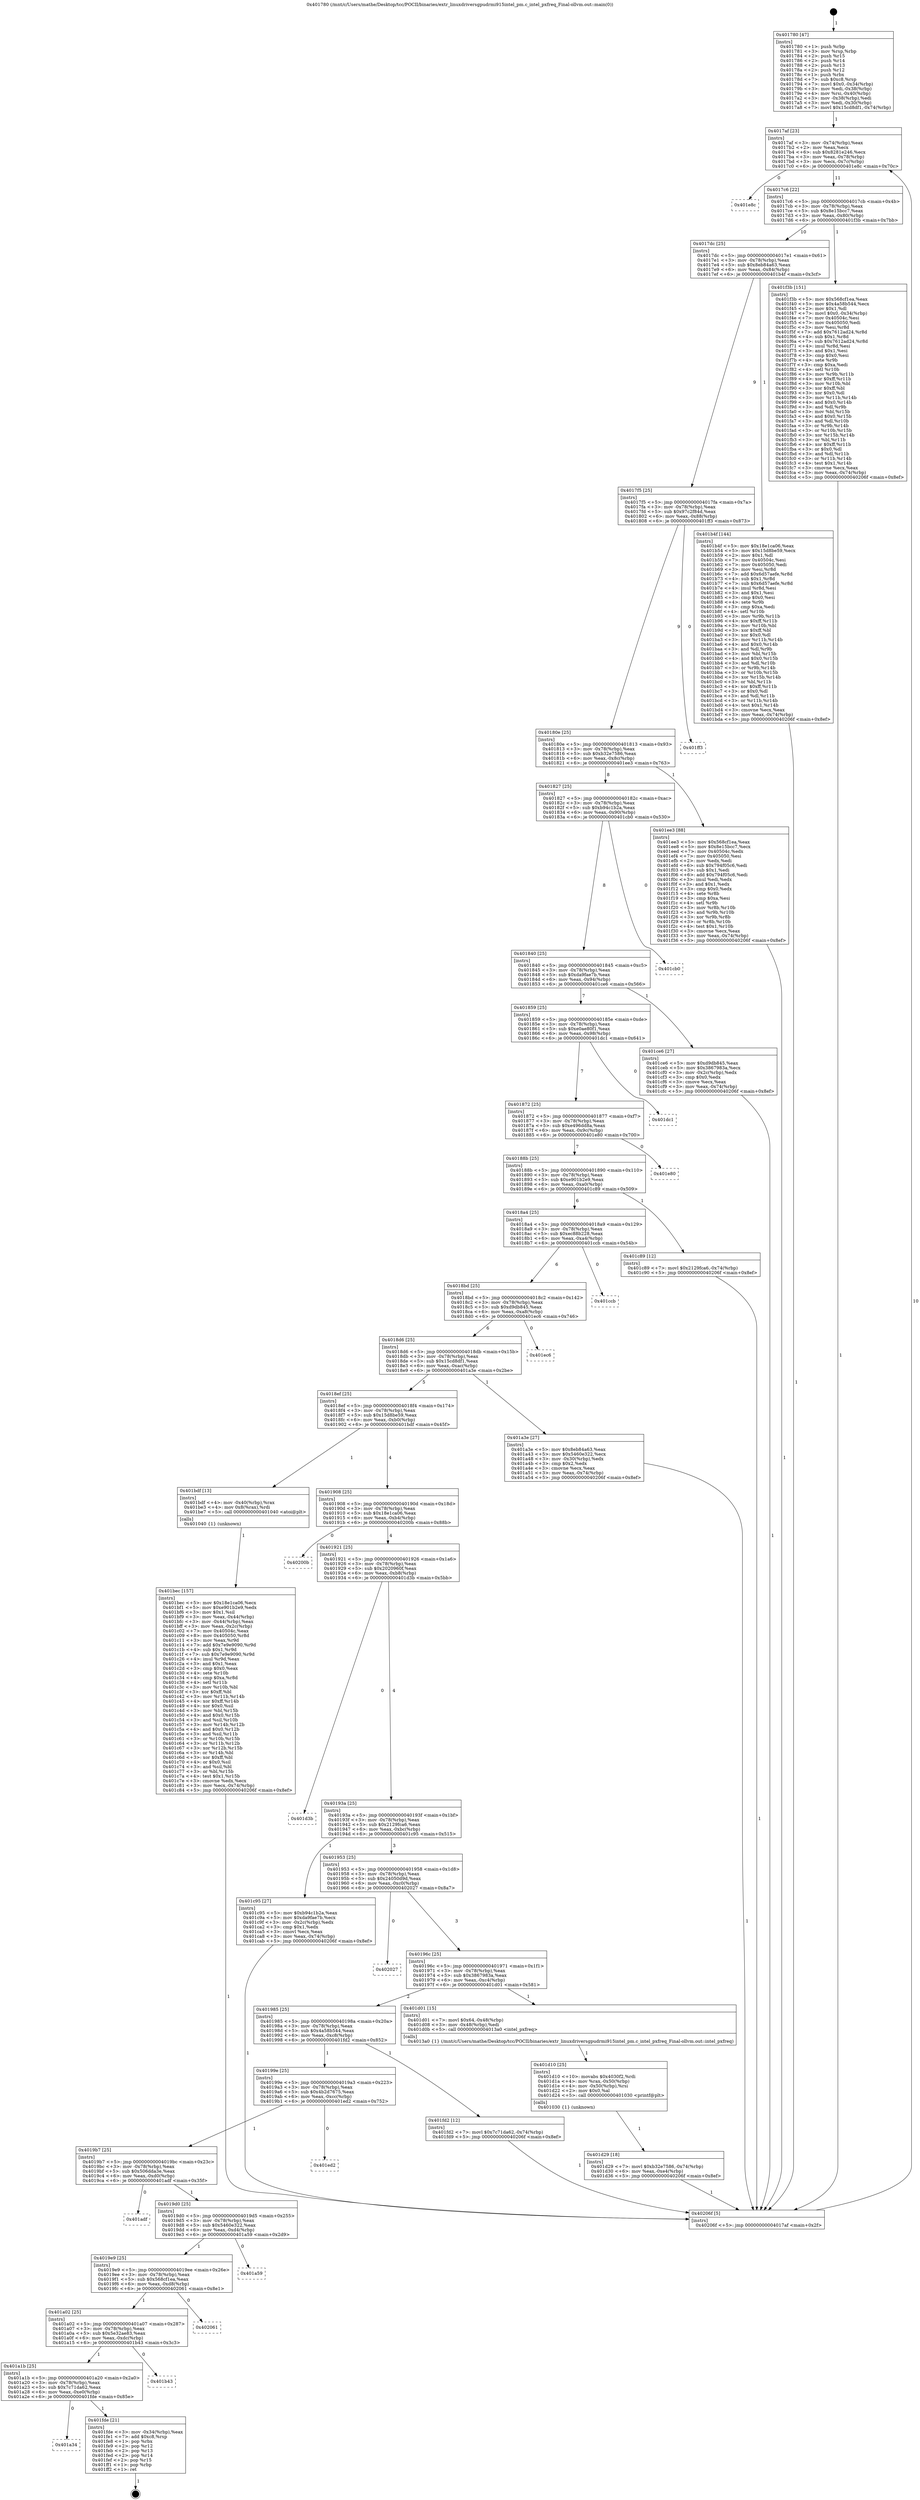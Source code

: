 digraph "0x401780" {
  label = "0x401780 (/mnt/c/Users/mathe/Desktop/tcc/POCII/binaries/extr_linuxdriversgpudrmi915intel_pm.c_intel_pxfreq_Final-ollvm.out::main(0))"
  labelloc = "t"
  node[shape=record]

  Entry [label="",width=0.3,height=0.3,shape=circle,fillcolor=black,style=filled]
  "0x4017af" [label="{
     0x4017af [23]\l
     | [instrs]\l
     &nbsp;&nbsp;0x4017af \<+3\>: mov -0x74(%rbp),%eax\l
     &nbsp;&nbsp;0x4017b2 \<+2\>: mov %eax,%ecx\l
     &nbsp;&nbsp;0x4017b4 \<+6\>: sub $0x8281e246,%ecx\l
     &nbsp;&nbsp;0x4017ba \<+3\>: mov %eax,-0x78(%rbp)\l
     &nbsp;&nbsp;0x4017bd \<+3\>: mov %ecx,-0x7c(%rbp)\l
     &nbsp;&nbsp;0x4017c0 \<+6\>: je 0000000000401e8c \<main+0x70c\>\l
  }"]
  "0x401e8c" [label="{
     0x401e8c\l
  }", style=dashed]
  "0x4017c6" [label="{
     0x4017c6 [22]\l
     | [instrs]\l
     &nbsp;&nbsp;0x4017c6 \<+5\>: jmp 00000000004017cb \<main+0x4b\>\l
     &nbsp;&nbsp;0x4017cb \<+3\>: mov -0x78(%rbp),%eax\l
     &nbsp;&nbsp;0x4017ce \<+5\>: sub $0x8e15bcc7,%eax\l
     &nbsp;&nbsp;0x4017d3 \<+3\>: mov %eax,-0x80(%rbp)\l
     &nbsp;&nbsp;0x4017d6 \<+6\>: je 0000000000401f3b \<main+0x7bb\>\l
  }"]
  Exit [label="",width=0.3,height=0.3,shape=circle,fillcolor=black,style=filled,peripheries=2]
  "0x401f3b" [label="{
     0x401f3b [151]\l
     | [instrs]\l
     &nbsp;&nbsp;0x401f3b \<+5\>: mov $0x568cf1ea,%eax\l
     &nbsp;&nbsp;0x401f40 \<+5\>: mov $0x4a58b544,%ecx\l
     &nbsp;&nbsp;0x401f45 \<+2\>: mov $0x1,%dl\l
     &nbsp;&nbsp;0x401f47 \<+7\>: movl $0x0,-0x34(%rbp)\l
     &nbsp;&nbsp;0x401f4e \<+7\>: mov 0x40504c,%esi\l
     &nbsp;&nbsp;0x401f55 \<+7\>: mov 0x405050,%edi\l
     &nbsp;&nbsp;0x401f5c \<+3\>: mov %esi,%r8d\l
     &nbsp;&nbsp;0x401f5f \<+7\>: add $0x7612ad24,%r8d\l
     &nbsp;&nbsp;0x401f66 \<+4\>: sub $0x1,%r8d\l
     &nbsp;&nbsp;0x401f6a \<+7\>: sub $0x7612ad24,%r8d\l
     &nbsp;&nbsp;0x401f71 \<+4\>: imul %r8d,%esi\l
     &nbsp;&nbsp;0x401f75 \<+3\>: and $0x1,%esi\l
     &nbsp;&nbsp;0x401f78 \<+3\>: cmp $0x0,%esi\l
     &nbsp;&nbsp;0x401f7b \<+4\>: sete %r9b\l
     &nbsp;&nbsp;0x401f7f \<+3\>: cmp $0xa,%edi\l
     &nbsp;&nbsp;0x401f82 \<+4\>: setl %r10b\l
     &nbsp;&nbsp;0x401f86 \<+3\>: mov %r9b,%r11b\l
     &nbsp;&nbsp;0x401f89 \<+4\>: xor $0xff,%r11b\l
     &nbsp;&nbsp;0x401f8d \<+3\>: mov %r10b,%bl\l
     &nbsp;&nbsp;0x401f90 \<+3\>: xor $0xff,%bl\l
     &nbsp;&nbsp;0x401f93 \<+3\>: xor $0x0,%dl\l
     &nbsp;&nbsp;0x401f96 \<+3\>: mov %r11b,%r14b\l
     &nbsp;&nbsp;0x401f99 \<+4\>: and $0x0,%r14b\l
     &nbsp;&nbsp;0x401f9d \<+3\>: and %dl,%r9b\l
     &nbsp;&nbsp;0x401fa0 \<+3\>: mov %bl,%r15b\l
     &nbsp;&nbsp;0x401fa3 \<+4\>: and $0x0,%r15b\l
     &nbsp;&nbsp;0x401fa7 \<+3\>: and %dl,%r10b\l
     &nbsp;&nbsp;0x401faa \<+3\>: or %r9b,%r14b\l
     &nbsp;&nbsp;0x401fad \<+3\>: or %r10b,%r15b\l
     &nbsp;&nbsp;0x401fb0 \<+3\>: xor %r15b,%r14b\l
     &nbsp;&nbsp;0x401fb3 \<+3\>: or %bl,%r11b\l
     &nbsp;&nbsp;0x401fb6 \<+4\>: xor $0xff,%r11b\l
     &nbsp;&nbsp;0x401fba \<+3\>: or $0x0,%dl\l
     &nbsp;&nbsp;0x401fbd \<+3\>: and %dl,%r11b\l
     &nbsp;&nbsp;0x401fc0 \<+3\>: or %r11b,%r14b\l
     &nbsp;&nbsp;0x401fc3 \<+4\>: test $0x1,%r14b\l
     &nbsp;&nbsp;0x401fc7 \<+3\>: cmovne %ecx,%eax\l
     &nbsp;&nbsp;0x401fca \<+3\>: mov %eax,-0x74(%rbp)\l
     &nbsp;&nbsp;0x401fcd \<+5\>: jmp 000000000040206f \<main+0x8ef\>\l
  }"]
  "0x4017dc" [label="{
     0x4017dc [25]\l
     | [instrs]\l
     &nbsp;&nbsp;0x4017dc \<+5\>: jmp 00000000004017e1 \<main+0x61\>\l
     &nbsp;&nbsp;0x4017e1 \<+3\>: mov -0x78(%rbp),%eax\l
     &nbsp;&nbsp;0x4017e4 \<+5\>: sub $0x8eb84a63,%eax\l
     &nbsp;&nbsp;0x4017e9 \<+6\>: mov %eax,-0x84(%rbp)\l
     &nbsp;&nbsp;0x4017ef \<+6\>: je 0000000000401b4f \<main+0x3cf\>\l
  }"]
  "0x401a34" [label="{
     0x401a34\l
  }", style=dashed]
  "0x401b4f" [label="{
     0x401b4f [144]\l
     | [instrs]\l
     &nbsp;&nbsp;0x401b4f \<+5\>: mov $0x18e1ca06,%eax\l
     &nbsp;&nbsp;0x401b54 \<+5\>: mov $0x15d8be59,%ecx\l
     &nbsp;&nbsp;0x401b59 \<+2\>: mov $0x1,%dl\l
     &nbsp;&nbsp;0x401b5b \<+7\>: mov 0x40504c,%esi\l
     &nbsp;&nbsp;0x401b62 \<+7\>: mov 0x405050,%edi\l
     &nbsp;&nbsp;0x401b69 \<+3\>: mov %esi,%r8d\l
     &nbsp;&nbsp;0x401b6c \<+7\>: add $0x6d57aefe,%r8d\l
     &nbsp;&nbsp;0x401b73 \<+4\>: sub $0x1,%r8d\l
     &nbsp;&nbsp;0x401b77 \<+7\>: sub $0x6d57aefe,%r8d\l
     &nbsp;&nbsp;0x401b7e \<+4\>: imul %r8d,%esi\l
     &nbsp;&nbsp;0x401b82 \<+3\>: and $0x1,%esi\l
     &nbsp;&nbsp;0x401b85 \<+3\>: cmp $0x0,%esi\l
     &nbsp;&nbsp;0x401b88 \<+4\>: sete %r9b\l
     &nbsp;&nbsp;0x401b8c \<+3\>: cmp $0xa,%edi\l
     &nbsp;&nbsp;0x401b8f \<+4\>: setl %r10b\l
     &nbsp;&nbsp;0x401b93 \<+3\>: mov %r9b,%r11b\l
     &nbsp;&nbsp;0x401b96 \<+4\>: xor $0xff,%r11b\l
     &nbsp;&nbsp;0x401b9a \<+3\>: mov %r10b,%bl\l
     &nbsp;&nbsp;0x401b9d \<+3\>: xor $0xff,%bl\l
     &nbsp;&nbsp;0x401ba0 \<+3\>: xor $0x0,%dl\l
     &nbsp;&nbsp;0x401ba3 \<+3\>: mov %r11b,%r14b\l
     &nbsp;&nbsp;0x401ba6 \<+4\>: and $0x0,%r14b\l
     &nbsp;&nbsp;0x401baa \<+3\>: and %dl,%r9b\l
     &nbsp;&nbsp;0x401bad \<+3\>: mov %bl,%r15b\l
     &nbsp;&nbsp;0x401bb0 \<+4\>: and $0x0,%r15b\l
     &nbsp;&nbsp;0x401bb4 \<+3\>: and %dl,%r10b\l
     &nbsp;&nbsp;0x401bb7 \<+3\>: or %r9b,%r14b\l
     &nbsp;&nbsp;0x401bba \<+3\>: or %r10b,%r15b\l
     &nbsp;&nbsp;0x401bbd \<+3\>: xor %r15b,%r14b\l
     &nbsp;&nbsp;0x401bc0 \<+3\>: or %bl,%r11b\l
     &nbsp;&nbsp;0x401bc3 \<+4\>: xor $0xff,%r11b\l
     &nbsp;&nbsp;0x401bc7 \<+3\>: or $0x0,%dl\l
     &nbsp;&nbsp;0x401bca \<+3\>: and %dl,%r11b\l
     &nbsp;&nbsp;0x401bcd \<+3\>: or %r11b,%r14b\l
     &nbsp;&nbsp;0x401bd0 \<+4\>: test $0x1,%r14b\l
     &nbsp;&nbsp;0x401bd4 \<+3\>: cmovne %ecx,%eax\l
     &nbsp;&nbsp;0x401bd7 \<+3\>: mov %eax,-0x74(%rbp)\l
     &nbsp;&nbsp;0x401bda \<+5\>: jmp 000000000040206f \<main+0x8ef\>\l
  }"]
  "0x4017f5" [label="{
     0x4017f5 [25]\l
     | [instrs]\l
     &nbsp;&nbsp;0x4017f5 \<+5\>: jmp 00000000004017fa \<main+0x7a\>\l
     &nbsp;&nbsp;0x4017fa \<+3\>: mov -0x78(%rbp),%eax\l
     &nbsp;&nbsp;0x4017fd \<+5\>: sub $0x97c2f84d,%eax\l
     &nbsp;&nbsp;0x401802 \<+6\>: mov %eax,-0x88(%rbp)\l
     &nbsp;&nbsp;0x401808 \<+6\>: je 0000000000401ff3 \<main+0x873\>\l
  }"]
  "0x401fde" [label="{
     0x401fde [21]\l
     | [instrs]\l
     &nbsp;&nbsp;0x401fde \<+3\>: mov -0x34(%rbp),%eax\l
     &nbsp;&nbsp;0x401fe1 \<+7\>: add $0xc8,%rsp\l
     &nbsp;&nbsp;0x401fe8 \<+1\>: pop %rbx\l
     &nbsp;&nbsp;0x401fe9 \<+2\>: pop %r12\l
     &nbsp;&nbsp;0x401feb \<+2\>: pop %r13\l
     &nbsp;&nbsp;0x401fed \<+2\>: pop %r14\l
     &nbsp;&nbsp;0x401fef \<+2\>: pop %r15\l
     &nbsp;&nbsp;0x401ff1 \<+1\>: pop %rbp\l
     &nbsp;&nbsp;0x401ff2 \<+1\>: ret\l
  }"]
  "0x401ff3" [label="{
     0x401ff3\l
  }", style=dashed]
  "0x40180e" [label="{
     0x40180e [25]\l
     | [instrs]\l
     &nbsp;&nbsp;0x40180e \<+5\>: jmp 0000000000401813 \<main+0x93\>\l
     &nbsp;&nbsp;0x401813 \<+3\>: mov -0x78(%rbp),%eax\l
     &nbsp;&nbsp;0x401816 \<+5\>: sub $0xb32e7586,%eax\l
     &nbsp;&nbsp;0x40181b \<+6\>: mov %eax,-0x8c(%rbp)\l
     &nbsp;&nbsp;0x401821 \<+6\>: je 0000000000401ee3 \<main+0x763\>\l
  }"]
  "0x401a1b" [label="{
     0x401a1b [25]\l
     | [instrs]\l
     &nbsp;&nbsp;0x401a1b \<+5\>: jmp 0000000000401a20 \<main+0x2a0\>\l
     &nbsp;&nbsp;0x401a20 \<+3\>: mov -0x78(%rbp),%eax\l
     &nbsp;&nbsp;0x401a23 \<+5\>: sub $0x7c71da62,%eax\l
     &nbsp;&nbsp;0x401a28 \<+6\>: mov %eax,-0xe0(%rbp)\l
     &nbsp;&nbsp;0x401a2e \<+6\>: je 0000000000401fde \<main+0x85e\>\l
  }"]
  "0x401ee3" [label="{
     0x401ee3 [88]\l
     | [instrs]\l
     &nbsp;&nbsp;0x401ee3 \<+5\>: mov $0x568cf1ea,%eax\l
     &nbsp;&nbsp;0x401ee8 \<+5\>: mov $0x8e15bcc7,%ecx\l
     &nbsp;&nbsp;0x401eed \<+7\>: mov 0x40504c,%edx\l
     &nbsp;&nbsp;0x401ef4 \<+7\>: mov 0x405050,%esi\l
     &nbsp;&nbsp;0x401efb \<+2\>: mov %edx,%edi\l
     &nbsp;&nbsp;0x401efd \<+6\>: sub $0x794f05c6,%edi\l
     &nbsp;&nbsp;0x401f03 \<+3\>: sub $0x1,%edi\l
     &nbsp;&nbsp;0x401f06 \<+6\>: add $0x794f05c6,%edi\l
     &nbsp;&nbsp;0x401f0c \<+3\>: imul %edi,%edx\l
     &nbsp;&nbsp;0x401f0f \<+3\>: and $0x1,%edx\l
     &nbsp;&nbsp;0x401f12 \<+3\>: cmp $0x0,%edx\l
     &nbsp;&nbsp;0x401f15 \<+4\>: sete %r8b\l
     &nbsp;&nbsp;0x401f19 \<+3\>: cmp $0xa,%esi\l
     &nbsp;&nbsp;0x401f1c \<+4\>: setl %r9b\l
     &nbsp;&nbsp;0x401f20 \<+3\>: mov %r8b,%r10b\l
     &nbsp;&nbsp;0x401f23 \<+3\>: and %r9b,%r10b\l
     &nbsp;&nbsp;0x401f26 \<+3\>: xor %r9b,%r8b\l
     &nbsp;&nbsp;0x401f29 \<+3\>: or %r8b,%r10b\l
     &nbsp;&nbsp;0x401f2c \<+4\>: test $0x1,%r10b\l
     &nbsp;&nbsp;0x401f30 \<+3\>: cmovne %ecx,%eax\l
     &nbsp;&nbsp;0x401f33 \<+3\>: mov %eax,-0x74(%rbp)\l
     &nbsp;&nbsp;0x401f36 \<+5\>: jmp 000000000040206f \<main+0x8ef\>\l
  }"]
  "0x401827" [label="{
     0x401827 [25]\l
     | [instrs]\l
     &nbsp;&nbsp;0x401827 \<+5\>: jmp 000000000040182c \<main+0xac\>\l
     &nbsp;&nbsp;0x40182c \<+3\>: mov -0x78(%rbp),%eax\l
     &nbsp;&nbsp;0x40182f \<+5\>: sub $0xb94c1b2a,%eax\l
     &nbsp;&nbsp;0x401834 \<+6\>: mov %eax,-0x90(%rbp)\l
     &nbsp;&nbsp;0x40183a \<+6\>: je 0000000000401cb0 \<main+0x530\>\l
  }"]
  "0x401b43" [label="{
     0x401b43\l
  }", style=dashed]
  "0x401cb0" [label="{
     0x401cb0\l
  }", style=dashed]
  "0x401840" [label="{
     0x401840 [25]\l
     | [instrs]\l
     &nbsp;&nbsp;0x401840 \<+5\>: jmp 0000000000401845 \<main+0xc5\>\l
     &nbsp;&nbsp;0x401845 \<+3\>: mov -0x78(%rbp),%eax\l
     &nbsp;&nbsp;0x401848 \<+5\>: sub $0xda9fae7b,%eax\l
     &nbsp;&nbsp;0x40184d \<+6\>: mov %eax,-0x94(%rbp)\l
     &nbsp;&nbsp;0x401853 \<+6\>: je 0000000000401ce6 \<main+0x566\>\l
  }"]
  "0x401a02" [label="{
     0x401a02 [25]\l
     | [instrs]\l
     &nbsp;&nbsp;0x401a02 \<+5\>: jmp 0000000000401a07 \<main+0x287\>\l
     &nbsp;&nbsp;0x401a07 \<+3\>: mov -0x78(%rbp),%eax\l
     &nbsp;&nbsp;0x401a0a \<+5\>: sub $0x5e32ae83,%eax\l
     &nbsp;&nbsp;0x401a0f \<+6\>: mov %eax,-0xdc(%rbp)\l
     &nbsp;&nbsp;0x401a15 \<+6\>: je 0000000000401b43 \<main+0x3c3\>\l
  }"]
  "0x401ce6" [label="{
     0x401ce6 [27]\l
     | [instrs]\l
     &nbsp;&nbsp;0x401ce6 \<+5\>: mov $0xd9db845,%eax\l
     &nbsp;&nbsp;0x401ceb \<+5\>: mov $0x3867983a,%ecx\l
     &nbsp;&nbsp;0x401cf0 \<+3\>: mov -0x2c(%rbp),%edx\l
     &nbsp;&nbsp;0x401cf3 \<+3\>: cmp $0x0,%edx\l
     &nbsp;&nbsp;0x401cf6 \<+3\>: cmove %ecx,%eax\l
     &nbsp;&nbsp;0x401cf9 \<+3\>: mov %eax,-0x74(%rbp)\l
     &nbsp;&nbsp;0x401cfc \<+5\>: jmp 000000000040206f \<main+0x8ef\>\l
  }"]
  "0x401859" [label="{
     0x401859 [25]\l
     | [instrs]\l
     &nbsp;&nbsp;0x401859 \<+5\>: jmp 000000000040185e \<main+0xde\>\l
     &nbsp;&nbsp;0x40185e \<+3\>: mov -0x78(%rbp),%eax\l
     &nbsp;&nbsp;0x401861 \<+5\>: sub $0xe0ae80f1,%eax\l
     &nbsp;&nbsp;0x401866 \<+6\>: mov %eax,-0x98(%rbp)\l
     &nbsp;&nbsp;0x40186c \<+6\>: je 0000000000401dc1 \<main+0x641\>\l
  }"]
  "0x402061" [label="{
     0x402061\l
  }", style=dashed]
  "0x401dc1" [label="{
     0x401dc1\l
  }", style=dashed]
  "0x401872" [label="{
     0x401872 [25]\l
     | [instrs]\l
     &nbsp;&nbsp;0x401872 \<+5\>: jmp 0000000000401877 \<main+0xf7\>\l
     &nbsp;&nbsp;0x401877 \<+3\>: mov -0x78(%rbp),%eax\l
     &nbsp;&nbsp;0x40187a \<+5\>: sub $0xe496dd8a,%eax\l
     &nbsp;&nbsp;0x40187f \<+6\>: mov %eax,-0x9c(%rbp)\l
     &nbsp;&nbsp;0x401885 \<+6\>: je 0000000000401e80 \<main+0x700\>\l
  }"]
  "0x4019e9" [label="{
     0x4019e9 [25]\l
     | [instrs]\l
     &nbsp;&nbsp;0x4019e9 \<+5\>: jmp 00000000004019ee \<main+0x26e\>\l
     &nbsp;&nbsp;0x4019ee \<+3\>: mov -0x78(%rbp),%eax\l
     &nbsp;&nbsp;0x4019f1 \<+5\>: sub $0x568cf1ea,%eax\l
     &nbsp;&nbsp;0x4019f6 \<+6\>: mov %eax,-0xd8(%rbp)\l
     &nbsp;&nbsp;0x4019fc \<+6\>: je 0000000000402061 \<main+0x8e1\>\l
  }"]
  "0x401e80" [label="{
     0x401e80\l
  }", style=dashed]
  "0x40188b" [label="{
     0x40188b [25]\l
     | [instrs]\l
     &nbsp;&nbsp;0x40188b \<+5\>: jmp 0000000000401890 \<main+0x110\>\l
     &nbsp;&nbsp;0x401890 \<+3\>: mov -0x78(%rbp),%eax\l
     &nbsp;&nbsp;0x401893 \<+5\>: sub $0xe901b2e9,%eax\l
     &nbsp;&nbsp;0x401898 \<+6\>: mov %eax,-0xa0(%rbp)\l
     &nbsp;&nbsp;0x40189e \<+6\>: je 0000000000401c89 \<main+0x509\>\l
  }"]
  "0x401a59" [label="{
     0x401a59\l
  }", style=dashed]
  "0x401c89" [label="{
     0x401c89 [12]\l
     | [instrs]\l
     &nbsp;&nbsp;0x401c89 \<+7\>: movl $0x2129fca6,-0x74(%rbp)\l
     &nbsp;&nbsp;0x401c90 \<+5\>: jmp 000000000040206f \<main+0x8ef\>\l
  }"]
  "0x4018a4" [label="{
     0x4018a4 [25]\l
     | [instrs]\l
     &nbsp;&nbsp;0x4018a4 \<+5\>: jmp 00000000004018a9 \<main+0x129\>\l
     &nbsp;&nbsp;0x4018a9 \<+3\>: mov -0x78(%rbp),%eax\l
     &nbsp;&nbsp;0x4018ac \<+5\>: sub $0xec88b228,%eax\l
     &nbsp;&nbsp;0x4018b1 \<+6\>: mov %eax,-0xa4(%rbp)\l
     &nbsp;&nbsp;0x4018b7 \<+6\>: je 0000000000401ccb \<main+0x54b\>\l
  }"]
  "0x4019d0" [label="{
     0x4019d0 [25]\l
     | [instrs]\l
     &nbsp;&nbsp;0x4019d0 \<+5\>: jmp 00000000004019d5 \<main+0x255\>\l
     &nbsp;&nbsp;0x4019d5 \<+3\>: mov -0x78(%rbp),%eax\l
     &nbsp;&nbsp;0x4019d8 \<+5\>: sub $0x5460e322,%eax\l
     &nbsp;&nbsp;0x4019dd \<+6\>: mov %eax,-0xd4(%rbp)\l
     &nbsp;&nbsp;0x4019e3 \<+6\>: je 0000000000401a59 \<main+0x2d9\>\l
  }"]
  "0x401ccb" [label="{
     0x401ccb\l
  }", style=dashed]
  "0x4018bd" [label="{
     0x4018bd [25]\l
     | [instrs]\l
     &nbsp;&nbsp;0x4018bd \<+5\>: jmp 00000000004018c2 \<main+0x142\>\l
     &nbsp;&nbsp;0x4018c2 \<+3\>: mov -0x78(%rbp),%eax\l
     &nbsp;&nbsp;0x4018c5 \<+5\>: sub $0xd9db845,%eax\l
     &nbsp;&nbsp;0x4018ca \<+6\>: mov %eax,-0xa8(%rbp)\l
     &nbsp;&nbsp;0x4018d0 \<+6\>: je 0000000000401ec6 \<main+0x746\>\l
  }"]
  "0x401adf" [label="{
     0x401adf\l
  }", style=dashed]
  "0x401ec6" [label="{
     0x401ec6\l
  }", style=dashed]
  "0x4018d6" [label="{
     0x4018d6 [25]\l
     | [instrs]\l
     &nbsp;&nbsp;0x4018d6 \<+5\>: jmp 00000000004018db \<main+0x15b\>\l
     &nbsp;&nbsp;0x4018db \<+3\>: mov -0x78(%rbp),%eax\l
     &nbsp;&nbsp;0x4018de \<+5\>: sub $0x15cd8df1,%eax\l
     &nbsp;&nbsp;0x4018e3 \<+6\>: mov %eax,-0xac(%rbp)\l
     &nbsp;&nbsp;0x4018e9 \<+6\>: je 0000000000401a3e \<main+0x2be\>\l
  }"]
  "0x4019b7" [label="{
     0x4019b7 [25]\l
     | [instrs]\l
     &nbsp;&nbsp;0x4019b7 \<+5\>: jmp 00000000004019bc \<main+0x23c\>\l
     &nbsp;&nbsp;0x4019bc \<+3\>: mov -0x78(%rbp),%eax\l
     &nbsp;&nbsp;0x4019bf \<+5\>: sub $0x506dda3e,%eax\l
     &nbsp;&nbsp;0x4019c4 \<+6\>: mov %eax,-0xd0(%rbp)\l
     &nbsp;&nbsp;0x4019ca \<+6\>: je 0000000000401adf \<main+0x35f\>\l
  }"]
  "0x401a3e" [label="{
     0x401a3e [27]\l
     | [instrs]\l
     &nbsp;&nbsp;0x401a3e \<+5\>: mov $0x8eb84a63,%eax\l
     &nbsp;&nbsp;0x401a43 \<+5\>: mov $0x5460e322,%ecx\l
     &nbsp;&nbsp;0x401a48 \<+3\>: mov -0x30(%rbp),%edx\l
     &nbsp;&nbsp;0x401a4b \<+3\>: cmp $0x2,%edx\l
     &nbsp;&nbsp;0x401a4e \<+3\>: cmovne %ecx,%eax\l
     &nbsp;&nbsp;0x401a51 \<+3\>: mov %eax,-0x74(%rbp)\l
     &nbsp;&nbsp;0x401a54 \<+5\>: jmp 000000000040206f \<main+0x8ef\>\l
  }"]
  "0x4018ef" [label="{
     0x4018ef [25]\l
     | [instrs]\l
     &nbsp;&nbsp;0x4018ef \<+5\>: jmp 00000000004018f4 \<main+0x174\>\l
     &nbsp;&nbsp;0x4018f4 \<+3\>: mov -0x78(%rbp),%eax\l
     &nbsp;&nbsp;0x4018f7 \<+5\>: sub $0x15d8be59,%eax\l
     &nbsp;&nbsp;0x4018fc \<+6\>: mov %eax,-0xb0(%rbp)\l
     &nbsp;&nbsp;0x401902 \<+6\>: je 0000000000401bdf \<main+0x45f\>\l
  }"]
  "0x40206f" [label="{
     0x40206f [5]\l
     | [instrs]\l
     &nbsp;&nbsp;0x40206f \<+5\>: jmp 00000000004017af \<main+0x2f\>\l
  }"]
  "0x401780" [label="{
     0x401780 [47]\l
     | [instrs]\l
     &nbsp;&nbsp;0x401780 \<+1\>: push %rbp\l
     &nbsp;&nbsp;0x401781 \<+3\>: mov %rsp,%rbp\l
     &nbsp;&nbsp;0x401784 \<+2\>: push %r15\l
     &nbsp;&nbsp;0x401786 \<+2\>: push %r14\l
     &nbsp;&nbsp;0x401788 \<+2\>: push %r13\l
     &nbsp;&nbsp;0x40178a \<+2\>: push %r12\l
     &nbsp;&nbsp;0x40178c \<+1\>: push %rbx\l
     &nbsp;&nbsp;0x40178d \<+7\>: sub $0xc8,%rsp\l
     &nbsp;&nbsp;0x401794 \<+7\>: movl $0x0,-0x34(%rbp)\l
     &nbsp;&nbsp;0x40179b \<+3\>: mov %edi,-0x38(%rbp)\l
     &nbsp;&nbsp;0x40179e \<+4\>: mov %rsi,-0x40(%rbp)\l
     &nbsp;&nbsp;0x4017a2 \<+3\>: mov -0x38(%rbp),%edi\l
     &nbsp;&nbsp;0x4017a5 \<+3\>: mov %edi,-0x30(%rbp)\l
     &nbsp;&nbsp;0x4017a8 \<+7\>: movl $0x15cd8df1,-0x74(%rbp)\l
  }"]
  "0x401ed2" [label="{
     0x401ed2\l
  }", style=dashed]
  "0x401bdf" [label="{
     0x401bdf [13]\l
     | [instrs]\l
     &nbsp;&nbsp;0x401bdf \<+4\>: mov -0x40(%rbp),%rax\l
     &nbsp;&nbsp;0x401be3 \<+4\>: mov 0x8(%rax),%rdi\l
     &nbsp;&nbsp;0x401be7 \<+5\>: call 0000000000401040 \<atoi@plt\>\l
     | [calls]\l
     &nbsp;&nbsp;0x401040 \{1\} (unknown)\l
  }"]
  "0x401908" [label="{
     0x401908 [25]\l
     | [instrs]\l
     &nbsp;&nbsp;0x401908 \<+5\>: jmp 000000000040190d \<main+0x18d\>\l
     &nbsp;&nbsp;0x40190d \<+3\>: mov -0x78(%rbp),%eax\l
     &nbsp;&nbsp;0x401910 \<+5\>: sub $0x18e1ca06,%eax\l
     &nbsp;&nbsp;0x401915 \<+6\>: mov %eax,-0xb4(%rbp)\l
     &nbsp;&nbsp;0x40191b \<+6\>: je 000000000040200b \<main+0x88b\>\l
  }"]
  "0x401bec" [label="{
     0x401bec [157]\l
     | [instrs]\l
     &nbsp;&nbsp;0x401bec \<+5\>: mov $0x18e1ca06,%ecx\l
     &nbsp;&nbsp;0x401bf1 \<+5\>: mov $0xe901b2e9,%edx\l
     &nbsp;&nbsp;0x401bf6 \<+3\>: mov $0x1,%sil\l
     &nbsp;&nbsp;0x401bf9 \<+3\>: mov %eax,-0x44(%rbp)\l
     &nbsp;&nbsp;0x401bfc \<+3\>: mov -0x44(%rbp),%eax\l
     &nbsp;&nbsp;0x401bff \<+3\>: mov %eax,-0x2c(%rbp)\l
     &nbsp;&nbsp;0x401c02 \<+7\>: mov 0x40504c,%eax\l
     &nbsp;&nbsp;0x401c09 \<+8\>: mov 0x405050,%r8d\l
     &nbsp;&nbsp;0x401c11 \<+3\>: mov %eax,%r9d\l
     &nbsp;&nbsp;0x401c14 \<+7\>: add $0x7e9e9090,%r9d\l
     &nbsp;&nbsp;0x401c1b \<+4\>: sub $0x1,%r9d\l
     &nbsp;&nbsp;0x401c1f \<+7\>: sub $0x7e9e9090,%r9d\l
     &nbsp;&nbsp;0x401c26 \<+4\>: imul %r9d,%eax\l
     &nbsp;&nbsp;0x401c2a \<+3\>: and $0x1,%eax\l
     &nbsp;&nbsp;0x401c2d \<+3\>: cmp $0x0,%eax\l
     &nbsp;&nbsp;0x401c30 \<+4\>: sete %r10b\l
     &nbsp;&nbsp;0x401c34 \<+4\>: cmp $0xa,%r8d\l
     &nbsp;&nbsp;0x401c38 \<+4\>: setl %r11b\l
     &nbsp;&nbsp;0x401c3c \<+3\>: mov %r10b,%bl\l
     &nbsp;&nbsp;0x401c3f \<+3\>: xor $0xff,%bl\l
     &nbsp;&nbsp;0x401c42 \<+3\>: mov %r11b,%r14b\l
     &nbsp;&nbsp;0x401c45 \<+4\>: xor $0xff,%r14b\l
     &nbsp;&nbsp;0x401c49 \<+4\>: xor $0x0,%sil\l
     &nbsp;&nbsp;0x401c4d \<+3\>: mov %bl,%r15b\l
     &nbsp;&nbsp;0x401c50 \<+4\>: and $0x0,%r15b\l
     &nbsp;&nbsp;0x401c54 \<+3\>: and %sil,%r10b\l
     &nbsp;&nbsp;0x401c57 \<+3\>: mov %r14b,%r12b\l
     &nbsp;&nbsp;0x401c5a \<+4\>: and $0x0,%r12b\l
     &nbsp;&nbsp;0x401c5e \<+3\>: and %sil,%r11b\l
     &nbsp;&nbsp;0x401c61 \<+3\>: or %r10b,%r15b\l
     &nbsp;&nbsp;0x401c64 \<+3\>: or %r11b,%r12b\l
     &nbsp;&nbsp;0x401c67 \<+3\>: xor %r12b,%r15b\l
     &nbsp;&nbsp;0x401c6a \<+3\>: or %r14b,%bl\l
     &nbsp;&nbsp;0x401c6d \<+3\>: xor $0xff,%bl\l
     &nbsp;&nbsp;0x401c70 \<+4\>: or $0x0,%sil\l
     &nbsp;&nbsp;0x401c74 \<+3\>: and %sil,%bl\l
     &nbsp;&nbsp;0x401c77 \<+3\>: or %bl,%r15b\l
     &nbsp;&nbsp;0x401c7a \<+4\>: test $0x1,%r15b\l
     &nbsp;&nbsp;0x401c7e \<+3\>: cmovne %edx,%ecx\l
     &nbsp;&nbsp;0x401c81 \<+3\>: mov %ecx,-0x74(%rbp)\l
     &nbsp;&nbsp;0x401c84 \<+5\>: jmp 000000000040206f \<main+0x8ef\>\l
  }"]
  "0x40199e" [label="{
     0x40199e [25]\l
     | [instrs]\l
     &nbsp;&nbsp;0x40199e \<+5\>: jmp 00000000004019a3 \<main+0x223\>\l
     &nbsp;&nbsp;0x4019a3 \<+3\>: mov -0x78(%rbp),%eax\l
     &nbsp;&nbsp;0x4019a6 \<+5\>: sub $0x4b2d7675,%eax\l
     &nbsp;&nbsp;0x4019ab \<+6\>: mov %eax,-0xcc(%rbp)\l
     &nbsp;&nbsp;0x4019b1 \<+6\>: je 0000000000401ed2 \<main+0x752\>\l
  }"]
  "0x40200b" [label="{
     0x40200b\l
  }", style=dashed]
  "0x401921" [label="{
     0x401921 [25]\l
     | [instrs]\l
     &nbsp;&nbsp;0x401921 \<+5\>: jmp 0000000000401926 \<main+0x1a6\>\l
     &nbsp;&nbsp;0x401926 \<+3\>: mov -0x78(%rbp),%eax\l
     &nbsp;&nbsp;0x401929 \<+5\>: sub $0x2020960f,%eax\l
     &nbsp;&nbsp;0x40192e \<+6\>: mov %eax,-0xb8(%rbp)\l
     &nbsp;&nbsp;0x401934 \<+6\>: je 0000000000401d3b \<main+0x5bb\>\l
  }"]
  "0x401fd2" [label="{
     0x401fd2 [12]\l
     | [instrs]\l
     &nbsp;&nbsp;0x401fd2 \<+7\>: movl $0x7c71da62,-0x74(%rbp)\l
     &nbsp;&nbsp;0x401fd9 \<+5\>: jmp 000000000040206f \<main+0x8ef\>\l
  }"]
  "0x401d3b" [label="{
     0x401d3b\l
  }", style=dashed]
  "0x40193a" [label="{
     0x40193a [25]\l
     | [instrs]\l
     &nbsp;&nbsp;0x40193a \<+5\>: jmp 000000000040193f \<main+0x1bf\>\l
     &nbsp;&nbsp;0x40193f \<+3\>: mov -0x78(%rbp),%eax\l
     &nbsp;&nbsp;0x401942 \<+5\>: sub $0x2129fca6,%eax\l
     &nbsp;&nbsp;0x401947 \<+6\>: mov %eax,-0xbc(%rbp)\l
     &nbsp;&nbsp;0x40194d \<+6\>: je 0000000000401c95 \<main+0x515\>\l
  }"]
  "0x401d29" [label="{
     0x401d29 [18]\l
     | [instrs]\l
     &nbsp;&nbsp;0x401d29 \<+7\>: movl $0xb32e7586,-0x74(%rbp)\l
     &nbsp;&nbsp;0x401d30 \<+6\>: mov %eax,-0xe4(%rbp)\l
     &nbsp;&nbsp;0x401d36 \<+5\>: jmp 000000000040206f \<main+0x8ef\>\l
  }"]
  "0x401c95" [label="{
     0x401c95 [27]\l
     | [instrs]\l
     &nbsp;&nbsp;0x401c95 \<+5\>: mov $0xb94c1b2a,%eax\l
     &nbsp;&nbsp;0x401c9a \<+5\>: mov $0xda9fae7b,%ecx\l
     &nbsp;&nbsp;0x401c9f \<+3\>: mov -0x2c(%rbp),%edx\l
     &nbsp;&nbsp;0x401ca2 \<+3\>: cmp $0x1,%edx\l
     &nbsp;&nbsp;0x401ca5 \<+3\>: cmovl %ecx,%eax\l
     &nbsp;&nbsp;0x401ca8 \<+3\>: mov %eax,-0x74(%rbp)\l
     &nbsp;&nbsp;0x401cab \<+5\>: jmp 000000000040206f \<main+0x8ef\>\l
  }"]
  "0x401953" [label="{
     0x401953 [25]\l
     | [instrs]\l
     &nbsp;&nbsp;0x401953 \<+5\>: jmp 0000000000401958 \<main+0x1d8\>\l
     &nbsp;&nbsp;0x401958 \<+3\>: mov -0x78(%rbp),%eax\l
     &nbsp;&nbsp;0x40195b \<+5\>: sub $0x24050d9d,%eax\l
     &nbsp;&nbsp;0x401960 \<+6\>: mov %eax,-0xc0(%rbp)\l
     &nbsp;&nbsp;0x401966 \<+6\>: je 0000000000402027 \<main+0x8a7\>\l
  }"]
  "0x401d10" [label="{
     0x401d10 [25]\l
     | [instrs]\l
     &nbsp;&nbsp;0x401d10 \<+10\>: movabs $0x4030f2,%rdi\l
     &nbsp;&nbsp;0x401d1a \<+4\>: mov %rax,-0x50(%rbp)\l
     &nbsp;&nbsp;0x401d1e \<+4\>: mov -0x50(%rbp),%rsi\l
     &nbsp;&nbsp;0x401d22 \<+2\>: mov $0x0,%al\l
     &nbsp;&nbsp;0x401d24 \<+5\>: call 0000000000401030 \<printf@plt\>\l
     | [calls]\l
     &nbsp;&nbsp;0x401030 \{1\} (unknown)\l
  }"]
  "0x402027" [label="{
     0x402027\l
  }", style=dashed]
  "0x40196c" [label="{
     0x40196c [25]\l
     | [instrs]\l
     &nbsp;&nbsp;0x40196c \<+5\>: jmp 0000000000401971 \<main+0x1f1\>\l
     &nbsp;&nbsp;0x401971 \<+3\>: mov -0x78(%rbp),%eax\l
     &nbsp;&nbsp;0x401974 \<+5\>: sub $0x3867983a,%eax\l
     &nbsp;&nbsp;0x401979 \<+6\>: mov %eax,-0xc4(%rbp)\l
     &nbsp;&nbsp;0x40197f \<+6\>: je 0000000000401d01 \<main+0x581\>\l
  }"]
  "0x401985" [label="{
     0x401985 [25]\l
     | [instrs]\l
     &nbsp;&nbsp;0x401985 \<+5\>: jmp 000000000040198a \<main+0x20a\>\l
     &nbsp;&nbsp;0x40198a \<+3\>: mov -0x78(%rbp),%eax\l
     &nbsp;&nbsp;0x40198d \<+5\>: sub $0x4a58b544,%eax\l
     &nbsp;&nbsp;0x401992 \<+6\>: mov %eax,-0xc8(%rbp)\l
     &nbsp;&nbsp;0x401998 \<+6\>: je 0000000000401fd2 \<main+0x852\>\l
  }"]
  "0x401d01" [label="{
     0x401d01 [15]\l
     | [instrs]\l
     &nbsp;&nbsp;0x401d01 \<+7\>: movl $0x64,-0x48(%rbp)\l
     &nbsp;&nbsp;0x401d08 \<+3\>: mov -0x48(%rbp),%edi\l
     &nbsp;&nbsp;0x401d0b \<+5\>: call 00000000004013a0 \<intel_pxfreq\>\l
     | [calls]\l
     &nbsp;&nbsp;0x4013a0 \{1\} (/mnt/c/Users/mathe/Desktop/tcc/POCII/binaries/extr_linuxdriversgpudrmi915intel_pm.c_intel_pxfreq_Final-ollvm.out::intel_pxfreq)\l
  }"]
  Entry -> "0x401780" [label=" 1"]
  "0x4017af" -> "0x401e8c" [label=" 0"]
  "0x4017af" -> "0x4017c6" [label=" 11"]
  "0x401fde" -> Exit [label=" 1"]
  "0x4017c6" -> "0x401f3b" [label=" 1"]
  "0x4017c6" -> "0x4017dc" [label=" 10"]
  "0x401a1b" -> "0x401a34" [label=" 0"]
  "0x4017dc" -> "0x401b4f" [label=" 1"]
  "0x4017dc" -> "0x4017f5" [label=" 9"]
  "0x401a1b" -> "0x401fde" [label=" 1"]
  "0x4017f5" -> "0x401ff3" [label=" 0"]
  "0x4017f5" -> "0x40180e" [label=" 9"]
  "0x401a02" -> "0x401a1b" [label=" 1"]
  "0x40180e" -> "0x401ee3" [label=" 1"]
  "0x40180e" -> "0x401827" [label=" 8"]
  "0x401a02" -> "0x401b43" [label=" 0"]
  "0x401827" -> "0x401cb0" [label=" 0"]
  "0x401827" -> "0x401840" [label=" 8"]
  "0x4019e9" -> "0x401a02" [label=" 1"]
  "0x401840" -> "0x401ce6" [label=" 1"]
  "0x401840" -> "0x401859" [label=" 7"]
  "0x4019e9" -> "0x402061" [label=" 0"]
  "0x401859" -> "0x401dc1" [label=" 0"]
  "0x401859" -> "0x401872" [label=" 7"]
  "0x4019d0" -> "0x4019e9" [label=" 1"]
  "0x401872" -> "0x401e80" [label=" 0"]
  "0x401872" -> "0x40188b" [label=" 7"]
  "0x4019d0" -> "0x401a59" [label=" 0"]
  "0x40188b" -> "0x401c89" [label=" 1"]
  "0x40188b" -> "0x4018a4" [label=" 6"]
  "0x4019b7" -> "0x4019d0" [label=" 1"]
  "0x4018a4" -> "0x401ccb" [label=" 0"]
  "0x4018a4" -> "0x4018bd" [label=" 6"]
  "0x4019b7" -> "0x401adf" [label=" 0"]
  "0x4018bd" -> "0x401ec6" [label=" 0"]
  "0x4018bd" -> "0x4018d6" [label=" 6"]
  "0x40199e" -> "0x4019b7" [label=" 1"]
  "0x4018d6" -> "0x401a3e" [label=" 1"]
  "0x4018d6" -> "0x4018ef" [label=" 5"]
  "0x401a3e" -> "0x40206f" [label=" 1"]
  "0x401780" -> "0x4017af" [label=" 1"]
  "0x40206f" -> "0x4017af" [label=" 10"]
  "0x401b4f" -> "0x40206f" [label=" 1"]
  "0x40199e" -> "0x401ed2" [label=" 0"]
  "0x4018ef" -> "0x401bdf" [label=" 1"]
  "0x4018ef" -> "0x401908" [label=" 4"]
  "0x401bdf" -> "0x401bec" [label=" 1"]
  "0x401bec" -> "0x40206f" [label=" 1"]
  "0x401c89" -> "0x40206f" [label=" 1"]
  "0x401fd2" -> "0x40206f" [label=" 1"]
  "0x401908" -> "0x40200b" [label=" 0"]
  "0x401908" -> "0x401921" [label=" 4"]
  "0x401985" -> "0x40199e" [label=" 1"]
  "0x401921" -> "0x401d3b" [label=" 0"]
  "0x401921" -> "0x40193a" [label=" 4"]
  "0x401985" -> "0x401fd2" [label=" 1"]
  "0x40193a" -> "0x401c95" [label=" 1"]
  "0x40193a" -> "0x401953" [label=" 3"]
  "0x401c95" -> "0x40206f" [label=" 1"]
  "0x401ce6" -> "0x40206f" [label=" 1"]
  "0x401f3b" -> "0x40206f" [label=" 1"]
  "0x401953" -> "0x402027" [label=" 0"]
  "0x401953" -> "0x40196c" [label=" 3"]
  "0x401ee3" -> "0x40206f" [label=" 1"]
  "0x40196c" -> "0x401d01" [label=" 1"]
  "0x40196c" -> "0x401985" [label=" 2"]
  "0x401d01" -> "0x401d10" [label=" 1"]
  "0x401d10" -> "0x401d29" [label=" 1"]
  "0x401d29" -> "0x40206f" [label=" 1"]
}
